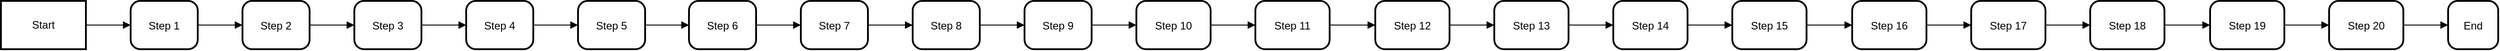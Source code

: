 <mxfile version="26.0.16">
  <diagram name="Page-1" id="89v_QVJwSARB3-29L-Kt">
    <mxGraphModel>
      <root>
        <mxCell id="0" />
        <mxCell id="1" parent="0" />
        <mxCell id="2" value="Start" style="whiteSpace=wrap;strokeWidth=2;" vertex="1" parent="1">
          <mxGeometry x="8" y="8" width="95" height="54" as="geometry" />
        </mxCell>
        <mxCell id="3" value="Step 1" style="rounded=1;arcSize=20;strokeWidth=2" vertex="1" parent="1">
          <mxGeometry x="153" y="8" width="75" height="54" as="geometry" />
        </mxCell>
        <mxCell id="4" value="Step 2" style="rounded=1;arcSize=20;strokeWidth=2" vertex="1" parent="1">
          <mxGeometry x="278" y="8" width="75" height="54" as="geometry" />
        </mxCell>
        <mxCell id="5" value="Step 3" style="rounded=1;arcSize=20;strokeWidth=2" vertex="1" parent="1">
          <mxGeometry x="403" y="8" width="75" height="54" as="geometry" />
        </mxCell>
        <mxCell id="6" value="Step 4" style="rounded=1;arcSize=20;strokeWidth=2" vertex="1" parent="1">
          <mxGeometry x="528" y="8" width="75" height="54" as="geometry" />
        </mxCell>
        <mxCell id="7" value="Step 5" style="rounded=1;arcSize=20;strokeWidth=2" vertex="1" parent="1">
          <mxGeometry x="653" y="8" width="75" height="54" as="geometry" />
        </mxCell>
        <mxCell id="8" value="Step 6" style="rounded=1;arcSize=20;strokeWidth=2" vertex="1" parent="1">
          <mxGeometry x="777" y="8" width="75" height="54" as="geometry" />
        </mxCell>
        <mxCell id="9" value="Step 7" style="rounded=1;arcSize=20;strokeWidth=2" vertex="1" parent="1">
          <mxGeometry x="902" y="8" width="75" height="54" as="geometry" />
        </mxCell>
        <mxCell id="10" value="Step 8" style="rounded=1;arcSize=20;strokeWidth=2" vertex="1" parent="1">
          <mxGeometry x="1027" y="8" width="75" height="54" as="geometry" />
        </mxCell>
        <mxCell id="11" value="Step 9" style="rounded=1;arcSize=20;strokeWidth=2" vertex="1" parent="1">
          <mxGeometry x="1152" y="8" width="75" height="54" as="geometry" />
        </mxCell>
        <mxCell id="12" value="Step 10" style="rounded=1;arcSize=20;strokeWidth=2" vertex="1" parent="1">
          <mxGeometry x="1277" y="8" width="83" height="54" as="geometry" />
        </mxCell>
        <mxCell id="13" value="Step 11" style="rounded=1;arcSize=20;strokeWidth=2" vertex="1" parent="1">
          <mxGeometry x="1410" y="8" width="83" height="54" as="geometry" />
        </mxCell>
        <mxCell id="14" value="Step 12" style="rounded=1;arcSize=20;strokeWidth=2" vertex="1" parent="1">
          <mxGeometry x="1544" y="8" width="83" height="54" as="geometry" />
        </mxCell>
        <mxCell id="15" value="Step 13" style="rounded=1;arcSize=20;strokeWidth=2" vertex="1" parent="1">
          <mxGeometry x="1677" y="8" width="83" height="54" as="geometry" />
        </mxCell>
        <mxCell id="16" value="Step 14" style="rounded=1;arcSize=20;strokeWidth=2" vertex="1" parent="1">
          <mxGeometry x="1810" y="8" width="83" height="54" as="geometry" />
        </mxCell>
        <mxCell id="17" value="Step 15" style="rounded=1;arcSize=20;strokeWidth=2" vertex="1" parent="1">
          <mxGeometry x="1943" y="8" width="83" height="54" as="geometry" />
        </mxCell>
        <mxCell id="18" value="Step 16" style="rounded=1;arcSize=20;strokeWidth=2" vertex="1" parent="1">
          <mxGeometry x="2077" y="8" width="83" height="54" as="geometry" />
        </mxCell>
        <mxCell id="19" value="Step 17" style="rounded=1;arcSize=20;strokeWidth=2" vertex="1" parent="1">
          <mxGeometry x="2210" y="8" width="83" height="54" as="geometry" />
        </mxCell>
        <mxCell id="20" value="Step 18" style="rounded=1;arcSize=20;strokeWidth=2" vertex="1" parent="1">
          <mxGeometry x="2343" y="8" width="83" height="54" as="geometry" />
        </mxCell>
        <mxCell id="21" value="Step 19" style="rounded=1;arcSize=20;strokeWidth=2" vertex="1" parent="1">
          <mxGeometry x="2477" y="8" width="83" height="54" as="geometry" />
        </mxCell>
        <mxCell id="22" value="Step 20" style="rounded=1;arcSize=20;strokeWidth=2" vertex="1" parent="1">
          <mxGeometry x="2610" y="8" width="83" height="54" as="geometry" />
        </mxCell>
        <mxCell id="23" value="End" style="rounded=1;arcSize=20;strokeWidth=2" vertex="1" parent="1">
          <mxGeometry x="2743" y="8" width="56" height="54" as="geometry" />
        </mxCell>
        <mxCell id="24" value="" style="curved=1;startArrow=none;endArrow=block;exitX=1;exitY=0.5;entryX=0;entryY=0.5;" edge="1" parent="1" source="2" target="3">
          <mxGeometry relative="1" as="geometry">
            <Array as="points" />
          </mxGeometry>
        </mxCell>
        <mxCell id="25" value="" style="curved=1;startArrow=none;endArrow=block;exitX=1;exitY=0.5;entryX=0;entryY=0.5;" edge="1" parent="1" source="3" target="4">
          <mxGeometry relative="1" as="geometry">
            <Array as="points" />
          </mxGeometry>
        </mxCell>
        <mxCell id="26" value="" style="curved=1;startArrow=none;endArrow=block;exitX=1;exitY=0.5;entryX=0;entryY=0.5;" edge="1" parent="1" source="4" target="5">
          <mxGeometry relative="1" as="geometry">
            <Array as="points" />
          </mxGeometry>
        </mxCell>
        <mxCell id="27" value="" style="curved=1;startArrow=none;endArrow=block;exitX=1;exitY=0.5;entryX=0;entryY=0.5;" edge="1" parent="1" source="5" target="6">
          <mxGeometry relative="1" as="geometry">
            <Array as="points" />
          </mxGeometry>
        </mxCell>
        <mxCell id="28" value="" style="curved=1;startArrow=none;endArrow=block;exitX=0.99;exitY=0.5;entryX=-0.01;entryY=0.5;" edge="1" parent="1" source="6" target="7">
          <mxGeometry relative="1" as="geometry">
            <Array as="points" />
          </mxGeometry>
        </mxCell>
        <mxCell id="29" value="" style="curved=1;startArrow=none;endArrow=block;exitX=0.99;exitY=0.5;entryX=0.01;entryY=0.5;" edge="1" parent="1" source="7" target="8">
          <mxGeometry relative="1" as="geometry">
            <Array as="points" />
          </mxGeometry>
        </mxCell>
        <mxCell id="30" value="" style="curved=1;startArrow=none;endArrow=block;exitX=1;exitY=0.5;entryX=0;entryY=0.5;" edge="1" parent="1" source="8" target="9">
          <mxGeometry relative="1" as="geometry">
            <Array as="points" />
          </mxGeometry>
        </mxCell>
        <mxCell id="31" value="" style="curved=1;startArrow=none;endArrow=block;exitX=1;exitY=0.5;entryX=0;entryY=0.5;" edge="1" parent="1" source="9" target="10">
          <mxGeometry relative="1" as="geometry">
            <Array as="points" />
          </mxGeometry>
        </mxCell>
        <mxCell id="32" value="" style="curved=1;startArrow=none;endArrow=block;exitX=1;exitY=0.5;entryX=0;entryY=0.5;" edge="1" parent="1" source="10" target="11">
          <mxGeometry relative="1" as="geometry">
            <Array as="points" />
          </mxGeometry>
        </mxCell>
        <mxCell id="33" value="" style="curved=1;startArrow=none;endArrow=block;exitX=1;exitY=0.5;entryX=0;entryY=0.5;" edge="1" parent="1" source="11" target="12">
          <mxGeometry relative="1" as="geometry">
            <Array as="points" />
          </mxGeometry>
        </mxCell>
        <mxCell id="34" value="" style="curved=1;startArrow=none;endArrow=block;exitX=1;exitY=0.5;entryX=0;entryY=0.5;" edge="1" parent="1" source="12" target="13">
          <mxGeometry relative="1" as="geometry">
            <Array as="points" />
          </mxGeometry>
        </mxCell>
        <mxCell id="35" value="" style="curved=1;startArrow=none;endArrow=block;exitX=1.01;exitY=0.5;entryX=0;entryY=0.5;" edge="1" parent="1" source="13" target="14">
          <mxGeometry relative="1" as="geometry">
            <Array as="points" />
          </mxGeometry>
        </mxCell>
        <mxCell id="36" value="" style="curved=1;startArrow=none;endArrow=block;exitX=1;exitY=0.5;entryX=0;entryY=0.5;" edge="1" parent="1" source="14" target="15">
          <mxGeometry relative="1" as="geometry">
            <Array as="points" />
          </mxGeometry>
        </mxCell>
        <mxCell id="37" value="" style="curved=1;startArrow=none;endArrow=block;exitX=1;exitY=0.5;entryX=0;entryY=0.5;" edge="1" parent="1" source="15" target="16">
          <mxGeometry relative="1" as="geometry">
            <Array as="points" />
          </mxGeometry>
        </mxCell>
        <mxCell id="38" value="" style="curved=1;startArrow=none;endArrow=block;exitX=1.01;exitY=0.5;entryX=0.01;entryY=0.5;" edge="1" parent="1" source="16" target="17">
          <mxGeometry relative="1" as="geometry">
            <Array as="points" />
          </mxGeometry>
        </mxCell>
        <mxCell id="39" value="" style="curved=1;startArrow=none;endArrow=block;exitX=1.01;exitY=0.5;entryX=0;entryY=0.5;" edge="1" parent="1" source="17" target="18">
          <mxGeometry relative="1" as="geometry">
            <Array as="points" />
          </mxGeometry>
        </mxCell>
        <mxCell id="40" value="" style="curved=1;startArrow=none;endArrow=block;exitX=1;exitY=0.5;entryX=0;entryY=0.5;" edge="1" parent="1" source="18" target="19">
          <mxGeometry relative="1" as="geometry">
            <Array as="points" />
          </mxGeometry>
        </mxCell>
        <mxCell id="41" value="" style="curved=1;startArrow=none;endArrow=block;exitX=1;exitY=0.5;entryX=0;entryY=0.5;" edge="1" parent="1" source="19" target="20">
          <mxGeometry relative="1" as="geometry">
            <Array as="points" />
          </mxGeometry>
        </mxCell>
        <mxCell id="42" value="" style="curved=1;startArrow=none;endArrow=block;exitX=1.01;exitY=0.5;entryX=-0.01;entryY=0.5;" edge="1" parent="1" source="20" target="21">
          <mxGeometry relative="1" as="geometry">
            <Array as="points" />
          </mxGeometry>
        </mxCell>
        <mxCell id="43" value="" style="curved=1;startArrow=none;endArrow=block;exitX=1;exitY=0.5;entryX=0;entryY=0.5;" edge="1" parent="1" source="21" target="22">
          <mxGeometry relative="1" as="geometry">
            <Array as="points" />
          </mxGeometry>
        </mxCell>
        <mxCell id="44" value="" style="curved=1;startArrow=none;endArrow=block;exitX=1;exitY=0.5;entryX=0;entryY=0.5;" edge="1" parent="1" source="22" target="23">
          <mxGeometry relative="1" as="geometry">
            <Array as="points" />
          </mxGeometry>
        </mxCell>
      </root>
    </mxGraphModel>
  </diagram>
</mxfile>
